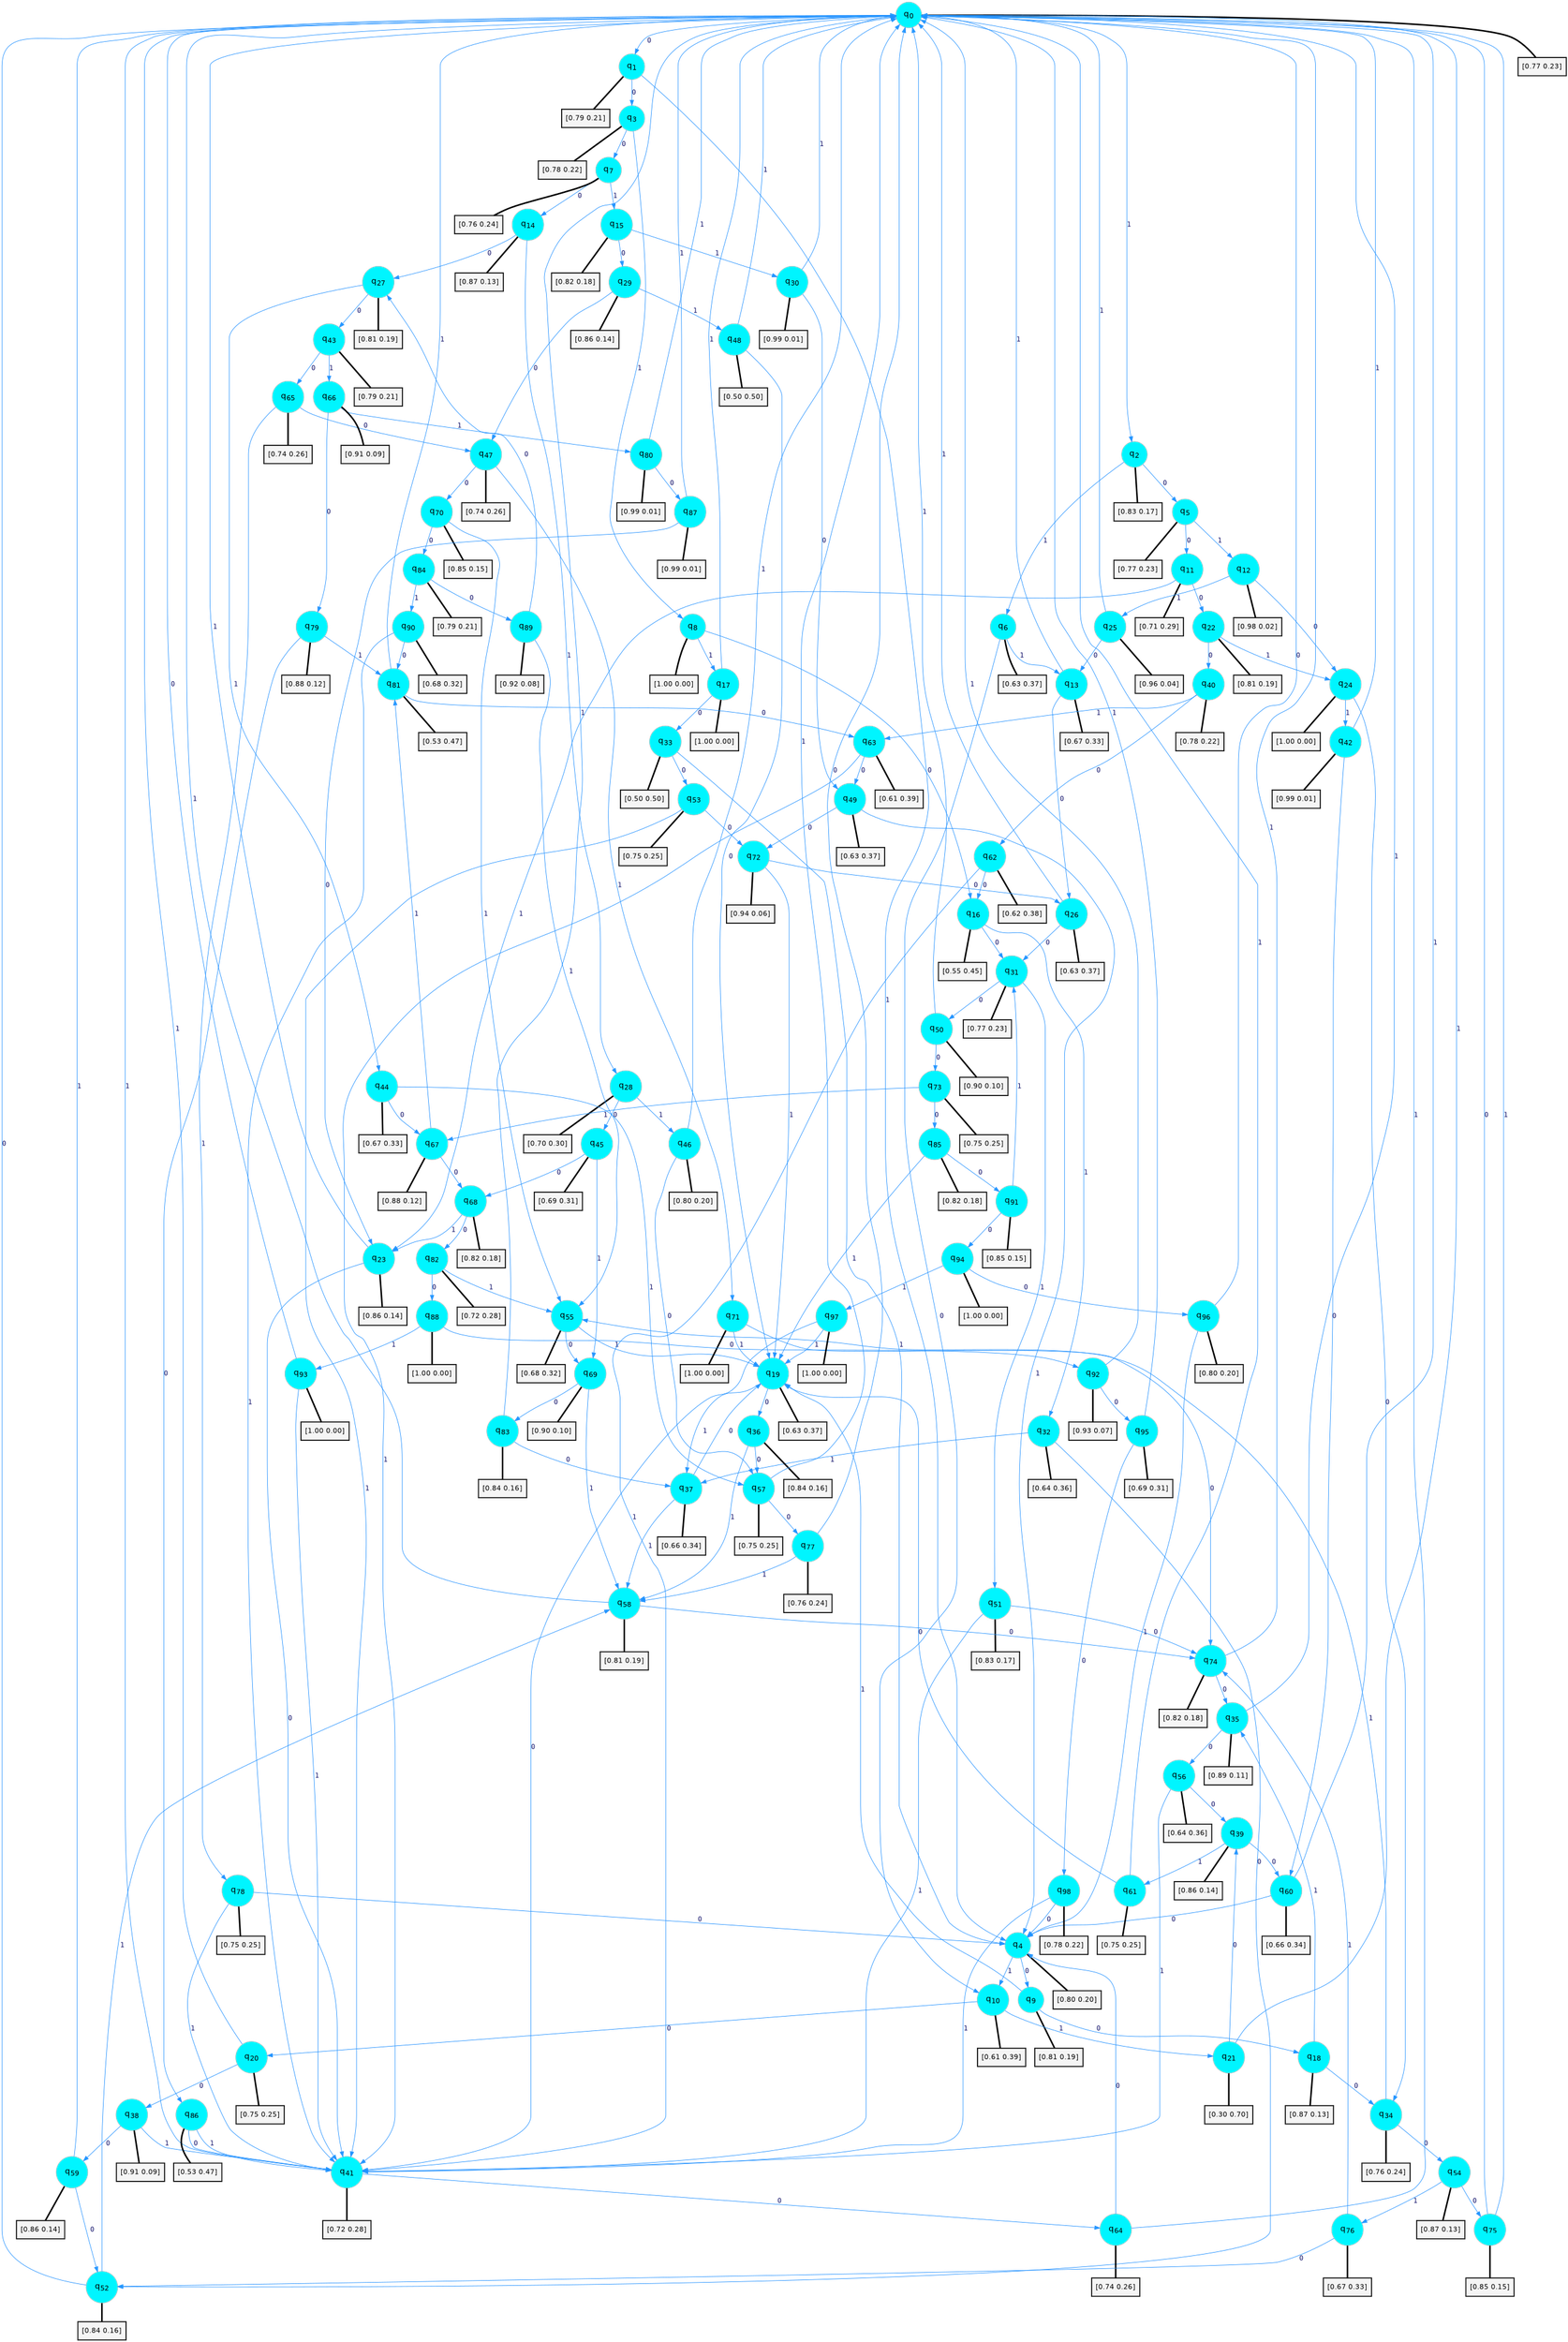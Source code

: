 digraph G {
graph [
bgcolor=transparent, dpi=300, rankdir=TD, size="40,25"];
node [
color=gray, fillcolor=turquoise1, fontcolor=black, fontname=Helvetica, fontsize=16, fontweight=bold, shape=circle, style=filled];
edge [
arrowsize=1, color=dodgerblue1, fontcolor=midnightblue, fontname=courier, fontweight=bold, penwidth=1, style=solid, weight=20];
0[label=<q<SUB>0</SUB>>];
1[label=<q<SUB>1</SUB>>];
2[label=<q<SUB>2</SUB>>];
3[label=<q<SUB>3</SUB>>];
4[label=<q<SUB>4</SUB>>];
5[label=<q<SUB>5</SUB>>];
6[label=<q<SUB>6</SUB>>];
7[label=<q<SUB>7</SUB>>];
8[label=<q<SUB>8</SUB>>];
9[label=<q<SUB>9</SUB>>];
10[label=<q<SUB>10</SUB>>];
11[label=<q<SUB>11</SUB>>];
12[label=<q<SUB>12</SUB>>];
13[label=<q<SUB>13</SUB>>];
14[label=<q<SUB>14</SUB>>];
15[label=<q<SUB>15</SUB>>];
16[label=<q<SUB>16</SUB>>];
17[label=<q<SUB>17</SUB>>];
18[label=<q<SUB>18</SUB>>];
19[label=<q<SUB>19</SUB>>];
20[label=<q<SUB>20</SUB>>];
21[label=<q<SUB>21</SUB>>];
22[label=<q<SUB>22</SUB>>];
23[label=<q<SUB>23</SUB>>];
24[label=<q<SUB>24</SUB>>];
25[label=<q<SUB>25</SUB>>];
26[label=<q<SUB>26</SUB>>];
27[label=<q<SUB>27</SUB>>];
28[label=<q<SUB>28</SUB>>];
29[label=<q<SUB>29</SUB>>];
30[label=<q<SUB>30</SUB>>];
31[label=<q<SUB>31</SUB>>];
32[label=<q<SUB>32</SUB>>];
33[label=<q<SUB>33</SUB>>];
34[label=<q<SUB>34</SUB>>];
35[label=<q<SUB>35</SUB>>];
36[label=<q<SUB>36</SUB>>];
37[label=<q<SUB>37</SUB>>];
38[label=<q<SUB>38</SUB>>];
39[label=<q<SUB>39</SUB>>];
40[label=<q<SUB>40</SUB>>];
41[label=<q<SUB>41</SUB>>];
42[label=<q<SUB>42</SUB>>];
43[label=<q<SUB>43</SUB>>];
44[label=<q<SUB>44</SUB>>];
45[label=<q<SUB>45</SUB>>];
46[label=<q<SUB>46</SUB>>];
47[label=<q<SUB>47</SUB>>];
48[label=<q<SUB>48</SUB>>];
49[label=<q<SUB>49</SUB>>];
50[label=<q<SUB>50</SUB>>];
51[label=<q<SUB>51</SUB>>];
52[label=<q<SUB>52</SUB>>];
53[label=<q<SUB>53</SUB>>];
54[label=<q<SUB>54</SUB>>];
55[label=<q<SUB>55</SUB>>];
56[label=<q<SUB>56</SUB>>];
57[label=<q<SUB>57</SUB>>];
58[label=<q<SUB>58</SUB>>];
59[label=<q<SUB>59</SUB>>];
60[label=<q<SUB>60</SUB>>];
61[label=<q<SUB>61</SUB>>];
62[label=<q<SUB>62</SUB>>];
63[label=<q<SUB>63</SUB>>];
64[label=<q<SUB>64</SUB>>];
65[label=<q<SUB>65</SUB>>];
66[label=<q<SUB>66</SUB>>];
67[label=<q<SUB>67</SUB>>];
68[label=<q<SUB>68</SUB>>];
69[label=<q<SUB>69</SUB>>];
70[label=<q<SUB>70</SUB>>];
71[label=<q<SUB>71</SUB>>];
72[label=<q<SUB>72</SUB>>];
73[label=<q<SUB>73</SUB>>];
74[label=<q<SUB>74</SUB>>];
75[label=<q<SUB>75</SUB>>];
76[label=<q<SUB>76</SUB>>];
77[label=<q<SUB>77</SUB>>];
78[label=<q<SUB>78</SUB>>];
79[label=<q<SUB>79</SUB>>];
80[label=<q<SUB>80</SUB>>];
81[label=<q<SUB>81</SUB>>];
82[label=<q<SUB>82</SUB>>];
83[label=<q<SUB>83</SUB>>];
84[label=<q<SUB>84</SUB>>];
85[label=<q<SUB>85</SUB>>];
86[label=<q<SUB>86</SUB>>];
87[label=<q<SUB>87</SUB>>];
88[label=<q<SUB>88</SUB>>];
89[label=<q<SUB>89</SUB>>];
90[label=<q<SUB>90</SUB>>];
91[label=<q<SUB>91</SUB>>];
92[label=<q<SUB>92</SUB>>];
93[label=<q<SUB>93</SUB>>];
94[label=<q<SUB>94</SUB>>];
95[label=<q<SUB>95</SUB>>];
96[label=<q<SUB>96</SUB>>];
97[label=<q<SUB>97</SUB>>];
98[label=<q<SUB>98</SUB>>];
99[label="[0.77 0.23]", shape=box,fontcolor=black, fontname=Helvetica, fontsize=14, penwidth=2, fillcolor=whitesmoke,color=black];
100[label="[0.79 0.21]", shape=box,fontcolor=black, fontname=Helvetica, fontsize=14, penwidth=2, fillcolor=whitesmoke,color=black];
101[label="[0.83 0.17]", shape=box,fontcolor=black, fontname=Helvetica, fontsize=14, penwidth=2, fillcolor=whitesmoke,color=black];
102[label="[0.78 0.22]", shape=box,fontcolor=black, fontname=Helvetica, fontsize=14, penwidth=2, fillcolor=whitesmoke,color=black];
103[label="[0.80 0.20]", shape=box,fontcolor=black, fontname=Helvetica, fontsize=14, penwidth=2, fillcolor=whitesmoke,color=black];
104[label="[0.77 0.23]", shape=box,fontcolor=black, fontname=Helvetica, fontsize=14, penwidth=2, fillcolor=whitesmoke,color=black];
105[label="[0.63 0.37]", shape=box,fontcolor=black, fontname=Helvetica, fontsize=14, penwidth=2, fillcolor=whitesmoke,color=black];
106[label="[0.76 0.24]", shape=box,fontcolor=black, fontname=Helvetica, fontsize=14, penwidth=2, fillcolor=whitesmoke,color=black];
107[label="[1.00 0.00]", shape=box,fontcolor=black, fontname=Helvetica, fontsize=14, penwidth=2, fillcolor=whitesmoke,color=black];
108[label="[0.81 0.19]", shape=box,fontcolor=black, fontname=Helvetica, fontsize=14, penwidth=2, fillcolor=whitesmoke,color=black];
109[label="[0.61 0.39]", shape=box,fontcolor=black, fontname=Helvetica, fontsize=14, penwidth=2, fillcolor=whitesmoke,color=black];
110[label="[0.71 0.29]", shape=box,fontcolor=black, fontname=Helvetica, fontsize=14, penwidth=2, fillcolor=whitesmoke,color=black];
111[label="[0.98 0.02]", shape=box,fontcolor=black, fontname=Helvetica, fontsize=14, penwidth=2, fillcolor=whitesmoke,color=black];
112[label="[0.67 0.33]", shape=box,fontcolor=black, fontname=Helvetica, fontsize=14, penwidth=2, fillcolor=whitesmoke,color=black];
113[label="[0.87 0.13]", shape=box,fontcolor=black, fontname=Helvetica, fontsize=14, penwidth=2, fillcolor=whitesmoke,color=black];
114[label="[0.82 0.18]", shape=box,fontcolor=black, fontname=Helvetica, fontsize=14, penwidth=2, fillcolor=whitesmoke,color=black];
115[label="[0.55 0.45]", shape=box,fontcolor=black, fontname=Helvetica, fontsize=14, penwidth=2, fillcolor=whitesmoke,color=black];
116[label="[1.00 0.00]", shape=box,fontcolor=black, fontname=Helvetica, fontsize=14, penwidth=2, fillcolor=whitesmoke,color=black];
117[label="[0.87 0.13]", shape=box,fontcolor=black, fontname=Helvetica, fontsize=14, penwidth=2, fillcolor=whitesmoke,color=black];
118[label="[0.63 0.37]", shape=box,fontcolor=black, fontname=Helvetica, fontsize=14, penwidth=2, fillcolor=whitesmoke,color=black];
119[label="[0.75 0.25]", shape=box,fontcolor=black, fontname=Helvetica, fontsize=14, penwidth=2, fillcolor=whitesmoke,color=black];
120[label="[0.30 0.70]", shape=box,fontcolor=black, fontname=Helvetica, fontsize=14, penwidth=2, fillcolor=whitesmoke,color=black];
121[label="[0.81 0.19]", shape=box,fontcolor=black, fontname=Helvetica, fontsize=14, penwidth=2, fillcolor=whitesmoke,color=black];
122[label="[0.86 0.14]", shape=box,fontcolor=black, fontname=Helvetica, fontsize=14, penwidth=2, fillcolor=whitesmoke,color=black];
123[label="[1.00 0.00]", shape=box,fontcolor=black, fontname=Helvetica, fontsize=14, penwidth=2, fillcolor=whitesmoke,color=black];
124[label="[0.96 0.04]", shape=box,fontcolor=black, fontname=Helvetica, fontsize=14, penwidth=2, fillcolor=whitesmoke,color=black];
125[label="[0.63 0.37]", shape=box,fontcolor=black, fontname=Helvetica, fontsize=14, penwidth=2, fillcolor=whitesmoke,color=black];
126[label="[0.81 0.19]", shape=box,fontcolor=black, fontname=Helvetica, fontsize=14, penwidth=2, fillcolor=whitesmoke,color=black];
127[label="[0.70 0.30]", shape=box,fontcolor=black, fontname=Helvetica, fontsize=14, penwidth=2, fillcolor=whitesmoke,color=black];
128[label="[0.86 0.14]", shape=box,fontcolor=black, fontname=Helvetica, fontsize=14, penwidth=2, fillcolor=whitesmoke,color=black];
129[label="[0.99 0.01]", shape=box,fontcolor=black, fontname=Helvetica, fontsize=14, penwidth=2, fillcolor=whitesmoke,color=black];
130[label="[0.77 0.23]", shape=box,fontcolor=black, fontname=Helvetica, fontsize=14, penwidth=2, fillcolor=whitesmoke,color=black];
131[label="[0.64 0.36]", shape=box,fontcolor=black, fontname=Helvetica, fontsize=14, penwidth=2, fillcolor=whitesmoke,color=black];
132[label="[0.50 0.50]", shape=box,fontcolor=black, fontname=Helvetica, fontsize=14, penwidth=2, fillcolor=whitesmoke,color=black];
133[label="[0.76 0.24]", shape=box,fontcolor=black, fontname=Helvetica, fontsize=14, penwidth=2, fillcolor=whitesmoke,color=black];
134[label="[0.89 0.11]", shape=box,fontcolor=black, fontname=Helvetica, fontsize=14, penwidth=2, fillcolor=whitesmoke,color=black];
135[label="[0.84 0.16]", shape=box,fontcolor=black, fontname=Helvetica, fontsize=14, penwidth=2, fillcolor=whitesmoke,color=black];
136[label="[0.66 0.34]", shape=box,fontcolor=black, fontname=Helvetica, fontsize=14, penwidth=2, fillcolor=whitesmoke,color=black];
137[label="[0.91 0.09]", shape=box,fontcolor=black, fontname=Helvetica, fontsize=14, penwidth=2, fillcolor=whitesmoke,color=black];
138[label="[0.86 0.14]", shape=box,fontcolor=black, fontname=Helvetica, fontsize=14, penwidth=2, fillcolor=whitesmoke,color=black];
139[label="[0.78 0.22]", shape=box,fontcolor=black, fontname=Helvetica, fontsize=14, penwidth=2, fillcolor=whitesmoke,color=black];
140[label="[0.72 0.28]", shape=box,fontcolor=black, fontname=Helvetica, fontsize=14, penwidth=2, fillcolor=whitesmoke,color=black];
141[label="[0.99 0.01]", shape=box,fontcolor=black, fontname=Helvetica, fontsize=14, penwidth=2, fillcolor=whitesmoke,color=black];
142[label="[0.79 0.21]", shape=box,fontcolor=black, fontname=Helvetica, fontsize=14, penwidth=2, fillcolor=whitesmoke,color=black];
143[label="[0.67 0.33]", shape=box,fontcolor=black, fontname=Helvetica, fontsize=14, penwidth=2, fillcolor=whitesmoke,color=black];
144[label="[0.69 0.31]", shape=box,fontcolor=black, fontname=Helvetica, fontsize=14, penwidth=2, fillcolor=whitesmoke,color=black];
145[label="[0.80 0.20]", shape=box,fontcolor=black, fontname=Helvetica, fontsize=14, penwidth=2, fillcolor=whitesmoke,color=black];
146[label="[0.74 0.26]", shape=box,fontcolor=black, fontname=Helvetica, fontsize=14, penwidth=2, fillcolor=whitesmoke,color=black];
147[label="[0.50 0.50]", shape=box,fontcolor=black, fontname=Helvetica, fontsize=14, penwidth=2, fillcolor=whitesmoke,color=black];
148[label="[0.63 0.37]", shape=box,fontcolor=black, fontname=Helvetica, fontsize=14, penwidth=2, fillcolor=whitesmoke,color=black];
149[label="[0.90 0.10]", shape=box,fontcolor=black, fontname=Helvetica, fontsize=14, penwidth=2, fillcolor=whitesmoke,color=black];
150[label="[0.83 0.17]", shape=box,fontcolor=black, fontname=Helvetica, fontsize=14, penwidth=2, fillcolor=whitesmoke,color=black];
151[label="[0.84 0.16]", shape=box,fontcolor=black, fontname=Helvetica, fontsize=14, penwidth=2, fillcolor=whitesmoke,color=black];
152[label="[0.75 0.25]", shape=box,fontcolor=black, fontname=Helvetica, fontsize=14, penwidth=2, fillcolor=whitesmoke,color=black];
153[label="[0.87 0.13]", shape=box,fontcolor=black, fontname=Helvetica, fontsize=14, penwidth=2, fillcolor=whitesmoke,color=black];
154[label="[0.68 0.32]", shape=box,fontcolor=black, fontname=Helvetica, fontsize=14, penwidth=2, fillcolor=whitesmoke,color=black];
155[label="[0.64 0.36]", shape=box,fontcolor=black, fontname=Helvetica, fontsize=14, penwidth=2, fillcolor=whitesmoke,color=black];
156[label="[0.75 0.25]", shape=box,fontcolor=black, fontname=Helvetica, fontsize=14, penwidth=2, fillcolor=whitesmoke,color=black];
157[label="[0.81 0.19]", shape=box,fontcolor=black, fontname=Helvetica, fontsize=14, penwidth=2, fillcolor=whitesmoke,color=black];
158[label="[0.86 0.14]", shape=box,fontcolor=black, fontname=Helvetica, fontsize=14, penwidth=2, fillcolor=whitesmoke,color=black];
159[label="[0.66 0.34]", shape=box,fontcolor=black, fontname=Helvetica, fontsize=14, penwidth=2, fillcolor=whitesmoke,color=black];
160[label="[0.75 0.25]", shape=box,fontcolor=black, fontname=Helvetica, fontsize=14, penwidth=2, fillcolor=whitesmoke,color=black];
161[label="[0.62 0.38]", shape=box,fontcolor=black, fontname=Helvetica, fontsize=14, penwidth=2, fillcolor=whitesmoke,color=black];
162[label="[0.61 0.39]", shape=box,fontcolor=black, fontname=Helvetica, fontsize=14, penwidth=2, fillcolor=whitesmoke,color=black];
163[label="[0.74 0.26]", shape=box,fontcolor=black, fontname=Helvetica, fontsize=14, penwidth=2, fillcolor=whitesmoke,color=black];
164[label="[0.74 0.26]", shape=box,fontcolor=black, fontname=Helvetica, fontsize=14, penwidth=2, fillcolor=whitesmoke,color=black];
165[label="[0.91 0.09]", shape=box,fontcolor=black, fontname=Helvetica, fontsize=14, penwidth=2, fillcolor=whitesmoke,color=black];
166[label="[0.88 0.12]", shape=box,fontcolor=black, fontname=Helvetica, fontsize=14, penwidth=2, fillcolor=whitesmoke,color=black];
167[label="[0.82 0.18]", shape=box,fontcolor=black, fontname=Helvetica, fontsize=14, penwidth=2, fillcolor=whitesmoke,color=black];
168[label="[0.90 0.10]", shape=box,fontcolor=black, fontname=Helvetica, fontsize=14, penwidth=2, fillcolor=whitesmoke,color=black];
169[label="[0.85 0.15]", shape=box,fontcolor=black, fontname=Helvetica, fontsize=14, penwidth=2, fillcolor=whitesmoke,color=black];
170[label="[1.00 0.00]", shape=box,fontcolor=black, fontname=Helvetica, fontsize=14, penwidth=2, fillcolor=whitesmoke,color=black];
171[label="[0.94 0.06]", shape=box,fontcolor=black, fontname=Helvetica, fontsize=14, penwidth=2, fillcolor=whitesmoke,color=black];
172[label="[0.75 0.25]", shape=box,fontcolor=black, fontname=Helvetica, fontsize=14, penwidth=2, fillcolor=whitesmoke,color=black];
173[label="[0.82 0.18]", shape=box,fontcolor=black, fontname=Helvetica, fontsize=14, penwidth=2, fillcolor=whitesmoke,color=black];
174[label="[0.85 0.15]", shape=box,fontcolor=black, fontname=Helvetica, fontsize=14, penwidth=2, fillcolor=whitesmoke,color=black];
175[label="[0.67 0.33]", shape=box,fontcolor=black, fontname=Helvetica, fontsize=14, penwidth=2, fillcolor=whitesmoke,color=black];
176[label="[0.76 0.24]", shape=box,fontcolor=black, fontname=Helvetica, fontsize=14, penwidth=2, fillcolor=whitesmoke,color=black];
177[label="[0.75 0.25]", shape=box,fontcolor=black, fontname=Helvetica, fontsize=14, penwidth=2, fillcolor=whitesmoke,color=black];
178[label="[0.88 0.12]", shape=box,fontcolor=black, fontname=Helvetica, fontsize=14, penwidth=2, fillcolor=whitesmoke,color=black];
179[label="[0.99 0.01]", shape=box,fontcolor=black, fontname=Helvetica, fontsize=14, penwidth=2, fillcolor=whitesmoke,color=black];
180[label="[0.53 0.47]", shape=box,fontcolor=black, fontname=Helvetica, fontsize=14, penwidth=2, fillcolor=whitesmoke,color=black];
181[label="[0.72 0.28]", shape=box,fontcolor=black, fontname=Helvetica, fontsize=14, penwidth=2, fillcolor=whitesmoke,color=black];
182[label="[0.84 0.16]", shape=box,fontcolor=black, fontname=Helvetica, fontsize=14, penwidth=2, fillcolor=whitesmoke,color=black];
183[label="[0.79 0.21]", shape=box,fontcolor=black, fontname=Helvetica, fontsize=14, penwidth=2, fillcolor=whitesmoke,color=black];
184[label="[0.82 0.18]", shape=box,fontcolor=black, fontname=Helvetica, fontsize=14, penwidth=2, fillcolor=whitesmoke,color=black];
185[label="[0.53 0.47]", shape=box,fontcolor=black, fontname=Helvetica, fontsize=14, penwidth=2, fillcolor=whitesmoke,color=black];
186[label="[0.99 0.01]", shape=box,fontcolor=black, fontname=Helvetica, fontsize=14, penwidth=2, fillcolor=whitesmoke,color=black];
187[label="[1.00 0.00]", shape=box,fontcolor=black, fontname=Helvetica, fontsize=14, penwidth=2, fillcolor=whitesmoke,color=black];
188[label="[0.92 0.08]", shape=box,fontcolor=black, fontname=Helvetica, fontsize=14, penwidth=2, fillcolor=whitesmoke,color=black];
189[label="[0.68 0.32]", shape=box,fontcolor=black, fontname=Helvetica, fontsize=14, penwidth=2, fillcolor=whitesmoke,color=black];
190[label="[0.85 0.15]", shape=box,fontcolor=black, fontname=Helvetica, fontsize=14, penwidth=2, fillcolor=whitesmoke,color=black];
191[label="[0.93 0.07]", shape=box,fontcolor=black, fontname=Helvetica, fontsize=14, penwidth=2, fillcolor=whitesmoke,color=black];
192[label="[1.00 0.00]", shape=box,fontcolor=black, fontname=Helvetica, fontsize=14, penwidth=2, fillcolor=whitesmoke,color=black];
193[label="[1.00 0.00]", shape=box,fontcolor=black, fontname=Helvetica, fontsize=14, penwidth=2, fillcolor=whitesmoke,color=black];
194[label="[0.69 0.31]", shape=box,fontcolor=black, fontname=Helvetica, fontsize=14, penwidth=2, fillcolor=whitesmoke,color=black];
195[label="[0.80 0.20]", shape=box,fontcolor=black, fontname=Helvetica, fontsize=14, penwidth=2, fillcolor=whitesmoke,color=black];
196[label="[1.00 0.00]", shape=box,fontcolor=black, fontname=Helvetica, fontsize=14, penwidth=2, fillcolor=whitesmoke,color=black];
197[label="[0.78 0.22]", shape=box,fontcolor=black, fontname=Helvetica, fontsize=14, penwidth=2, fillcolor=whitesmoke,color=black];
0->1 [label=0];
0->2 [label=1];
0->99 [arrowhead=none, penwidth=3,color=black];
1->3 [label=0];
1->4 [label=1];
1->100 [arrowhead=none, penwidth=3,color=black];
2->5 [label=0];
2->6 [label=1];
2->101 [arrowhead=none, penwidth=3,color=black];
3->7 [label=0];
3->8 [label=1];
3->102 [arrowhead=none, penwidth=3,color=black];
4->9 [label=0];
4->10 [label=1];
4->103 [arrowhead=none, penwidth=3,color=black];
5->11 [label=0];
5->12 [label=1];
5->104 [arrowhead=none, penwidth=3,color=black];
6->10 [label=0];
6->13 [label=1];
6->105 [arrowhead=none, penwidth=3,color=black];
7->14 [label=0];
7->15 [label=1];
7->106 [arrowhead=none, penwidth=3,color=black];
8->16 [label=0];
8->17 [label=1];
8->107 [arrowhead=none, penwidth=3,color=black];
9->18 [label=0];
9->19 [label=1];
9->108 [arrowhead=none, penwidth=3,color=black];
10->20 [label=0];
10->21 [label=1];
10->109 [arrowhead=none, penwidth=3,color=black];
11->22 [label=0];
11->23 [label=1];
11->110 [arrowhead=none, penwidth=3,color=black];
12->24 [label=0];
12->25 [label=1];
12->111 [arrowhead=none, penwidth=3,color=black];
13->26 [label=0];
13->0 [label=1];
13->112 [arrowhead=none, penwidth=3,color=black];
14->27 [label=0];
14->28 [label=1];
14->113 [arrowhead=none, penwidth=3,color=black];
15->29 [label=0];
15->30 [label=1];
15->114 [arrowhead=none, penwidth=3,color=black];
16->31 [label=0];
16->32 [label=1];
16->115 [arrowhead=none, penwidth=3,color=black];
17->33 [label=0];
17->0 [label=1];
17->116 [arrowhead=none, penwidth=3,color=black];
18->34 [label=0];
18->35 [label=1];
18->117 [arrowhead=none, penwidth=3,color=black];
19->36 [label=0];
19->37 [label=1];
19->118 [arrowhead=none, penwidth=3,color=black];
20->38 [label=0];
20->0 [label=1];
20->119 [arrowhead=none, penwidth=3,color=black];
21->39 [label=0];
21->0 [label=1];
21->120 [arrowhead=none, penwidth=3,color=black];
22->40 [label=0];
22->24 [label=1];
22->121 [arrowhead=none, penwidth=3,color=black];
23->41 [label=0];
23->0 [label=1];
23->122 [arrowhead=none, penwidth=3,color=black];
24->34 [label=0];
24->42 [label=1];
24->123 [arrowhead=none, penwidth=3,color=black];
25->13 [label=0];
25->0 [label=1];
25->124 [arrowhead=none, penwidth=3,color=black];
26->31 [label=0];
26->0 [label=1];
26->125 [arrowhead=none, penwidth=3,color=black];
27->43 [label=0];
27->44 [label=1];
27->126 [arrowhead=none, penwidth=3,color=black];
28->45 [label=0];
28->46 [label=1];
28->127 [arrowhead=none, penwidth=3,color=black];
29->47 [label=0];
29->48 [label=1];
29->128 [arrowhead=none, penwidth=3,color=black];
30->49 [label=0];
30->0 [label=1];
30->129 [arrowhead=none, penwidth=3,color=black];
31->50 [label=0];
31->51 [label=1];
31->130 [arrowhead=none, penwidth=3,color=black];
32->52 [label=0];
32->37 [label=1];
32->131 [arrowhead=none, penwidth=3,color=black];
33->53 [label=0];
33->4 [label=1];
33->132 [arrowhead=none, penwidth=3,color=black];
34->54 [label=0];
34->55 [label=1];
34->133 [arrowhead=none, penwidth=3,color=black];
35->56 [label=0];
35->0 [label=1];
35->134 [arrowhead=none, penwidth=3,color=black];
36->57 [label=0];
36->58 [label=1];
36->135 [arrowhead=none, penwidth=3,color=black];
37->19 [label=0];
37->58 [label=1];
37->136 [arrowhead=none, penwidth=3,color=black];
38->59 [label=0];
38->41 [label=1];
38->137 [arrowhead=none, penwidth=3,color=black];
39->60 [label=0];
39->61 [label=1];
39->138 [arrowhead=none, penwidth=3,color=black];
40->62 [label=0];
40->63 [label=1];
40->139 [arrowhead=none, penwidth=3,color=black];
41->64 [label=0];
41->0 [label=1];
41->140 [arrowhead=none, penwidth=3,color=black];
42->60 [label=0];
42->0 [label=1];
42->141 [arrowhead=none, penwidth=3,color=black];
43->65 [label=0];
43->66 [label=1];
43->142 [arrowhead=none, penwidth=3,color=black];
44->67 [label=0];
44->57 [label=1];
44->143 [arrowhead=none, penwidth=3,color=black];
45->68 [label=0];
45->69 [label=1];
45->144 [arrowhead=none, penwidth=3,color=black];
46->57 [label=0];
46->0 [label=1];
46->145 [arrowhead=none, penwidth=3,color=black];
47->70 [label=0];
47->71 [label=1];
47->146 [arrowhead=none, penwidth=3,color=black];
48->19 [label=0];
48->0 [label=1];
48->147 [arrowhead=none, penwidth=3,color=black];
49->72 [label=0];
49->4 [label=1];
49->148 [arrowhead=none, penwidth=3,color=black];
50->73 [label=0];
50->0 [label=1];
50->149 [arrowhead=none, penwidth=3,color=black];
51->74 [label=0];
51->41 [label=1];
51->150 [arrowhead=none, penwidth=3,color=black];
52->0 [label=0];
52->58 [label=1];
52->151 [arrowhead=none, penwidth=3,color=black];
53->72 [label=0];
53->41 [label=1];
53->152 [arrowhead=none, penwidth=3,color=black];
54->75 [label=0];
54->76 [label=1];
54->153 [arrowhead=none, penwidth=3,color=black];
55->69 [label=0];
55->19 [label=1];
55->154 [arrowhead=none, penwidth=3,color=black];
56->39 [label=0];
56->41 [label=1];
56->155 [arrowhead=none, penwidth=3,color=black];
57->77 [label=0];
57->0 [label=1];
57->156 [arrowhead=none, penwidth=3,color=black];
58->74 [label=0];
58->0 [label=1];
58->157 [arrowhead=none, penwidth=3,color=black];
59->52 [label=0];
59->0 [label=1];
59->158 [arrowhead=none, penwidth=3,color=black];
60->4 [label=0];
60->0 [label=1];
60->159 [arrowhead=none, penwidth=3,color=black];
61->19 [label=0];
61->0 [label=1];
61->160 [arrowhead=none, penwidth=3,color=black];
62->16 [label=0];
62->41 [label=1];
62->161 [arrowhead=none, penwidth=3,color=black];
63->49 [label=0];
63->41 [label=1];
63->162 [arrowhead=none, penwidth=3,color=black];
64->4 [label=0];
64->0 [label=1];
64->163 [arrowhead=none, penwidth=3,color=black];
65->47 [label=0];
65->78 [label=1];
65->164 [arrowhead=none, penwidth=3,color=black];
66->79 [label=0];
66->80 [label=1];
66->165 [arrowhead=none, penwidth=3,color=black];
67->68 [label=0];
67->81 [label=1];
67->166 [arrowhead=none, penwidth=3,color=black];
68->82 [label=0];
68->23 [label=1];
68->167 [arrowhead=none, penwidth=3,color=black];
69->83 [label=0];
69->58 [label=1];
69->168 [arrowhead=none, penwidth=3,color=black];
70->84 [label=0];
70->55 [label=1];
70->169 [arrowhead=none, penwidth=3,color=black];
71->74 [label=0];
71->19 [label=1];
71->170 [arrowhead=none, penwidth=3,color=black];
72->26 [label=0];
72->19 [label=1];
72->171 [arrowhead=none, penwidth=3,color=black];
73->85 [label=0];
73->67 [label=1];
73->172 [arrowhead=none, penwidth=3,color=black];
74->35 [label=0];
74->0 [label=1];
74->173 [arrowhead=none, penwidth=3,color=black];
75->0 [label=0];
75->0 [label=1];
75->174 [arrowhead=none, penwidth=3,color=black];
76->52 [label=0];
76->74 [label=1];
76->175 [arrowhead=none, penwidth=3,color=black];
77->0 [label=0];
77->58 [label=1];
77->176 [arrowhead=none, penwidth=3,color=black];
78->4 [label=0];
78->41 [label=1];
78->177 [arrowhead=none, penwidth=3,color=black];
79->86 [label=0];
79->81 [label=1];
79->178 [arrowhead=none, penwidth=3,color=black];
80->87 [label=0];
80->0 [label=1];
80->179 [arrowhead=none, penwidth=3,color=black];
81->63 [label=0];
81->0 [label=1];
81->180 [arrowhead=none, penwidth=3,color=black];
82->88 [label=0];
82->55 [label=1];
82->181 [arrowhead=none, penwidth=3,color=black];
83->37 [label=0];
83->0 [label=1];
83->182 [arrowhead=none, penwidth=3,color=black];
84->89 [label=0];
84->90 [label=1];
84->183 [arrowhead=none, penwidth=3,color=black];
85->91 [label=0];
85->19 [label=1];
85->184 [arrowhead=none, penwidth=3,color=black];
86->41 [label=0];
86->41 [label=1];
86->185 [arrowhead=none, penwidth=3,color=black];
87->23 [label=0];
87->0 [label=1];
87->186 [arrowhead=none, penwidth=3,color=black];
88->92 [label=0];
88->93 [label=1];
88->187 [arrowhead=none, penwidth=3,color=black];
89->27 [label=0];
89->55 [label=1];
89->188 [arrowhead=none, penwidth=3,color=black];
90->81 [label=0];
90->41 [label=1];
90->189 [arrowhead=none, penwidth=3,color=black];
91->94 [label=0];
91->31 [label=1];
91->190 [arrowhead=none, penwidth=3,color=black];
92->95 [label=0];
92->0 [label=1];
92->191 [arrowhead=none, penwidth=3,color=black];
93->0 [label=0];
93->41 [label=1];
93->192 [arrowhead=none, penwidth=3,color=black];
94->96 [label=0];
94->97 [label=1];
94->193 [arrowhead=none, penwidth=3,color=black];
95->98 [label=0];
95->0 [label=1];
95->194 [arrowhead=none, penwidth=3,color=black];
96->0 [label=0];
96->4 [label=1];
96->195 [arrowhead=none, penwidth=3,color=black];
97->41 [label=0];
97->19 [label=1];
97->196 [arrowhead=none, penwidth=3,color=black];
98->4 [label=0];
98->41 [label=1];
98->197 [arrowhead=none, penwidth=3,color=black];
}
